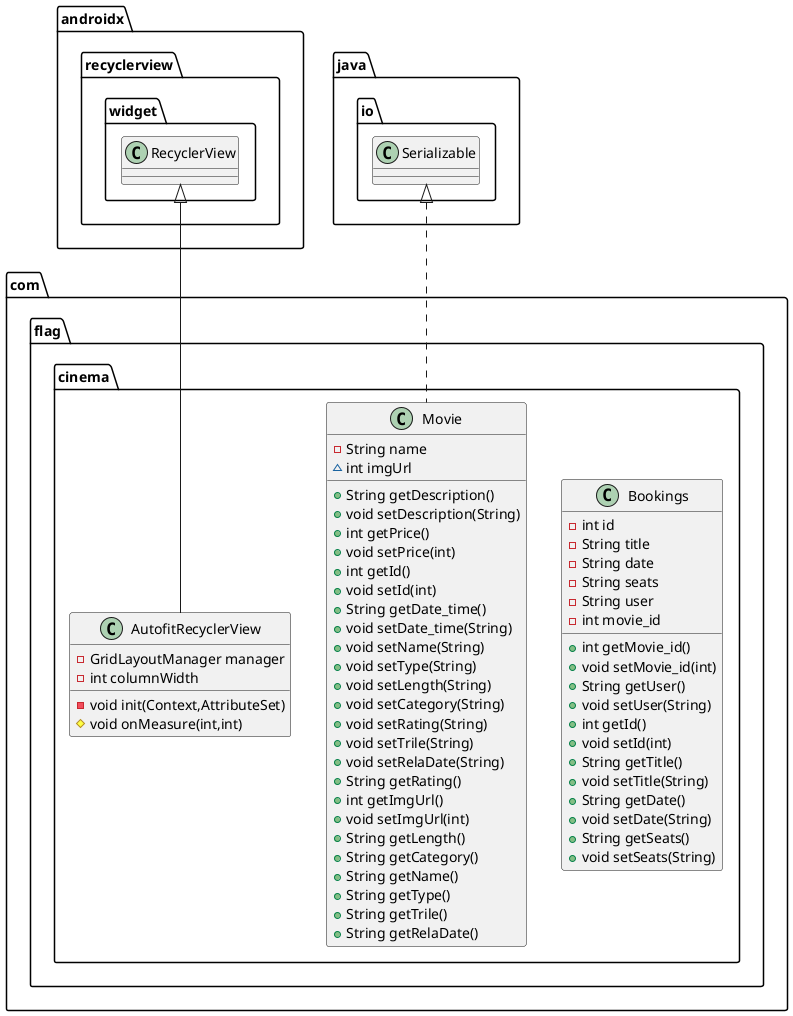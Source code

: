 @startuml
class com.flag.cinema.Bookings {
- int id
- String title
- String date
- String seats
- String user
- int movie_id
+ int getMovie_id()
+ void setMovie_id(int)
+ String getUser()
+ void setUser(String)
+ int getId()
+ void setId(int)
+ String getTitle()
+ void setTitle(String)
+ String getDate()
+ void setDate(String)
+ String getSeats()
+ void setSeats(String)
}
class com.flag.cinema.AutofitRecyclerView {
- GridLayoutManager manager
- int columnWidth
- void init(Context,AttributeSet)
# void onMeasure(int,int)
}
class com.flag.cinema.Movie {
- String name
~ int imgUrl
+ String getDescription()
+ void setDescription(String)
+ int getPrice()
+ void setPrice(int)
+ int getId()
+ void setId(int)
+ String getDate_time()
+ void setDate_time(String)
+ void setName(String)
+ void setType(String)
+ void setLength(String)
+ void setCategory(String)
+ void setRating(String)
+ void setTrile(String)
+ void setRelaDate(String)
+ String getRating()
+ int getImgUrl()
+ void setImgUrl(int)
+ String getLength()
+ String getCategory()
+ String getName()
+ String getType()
+ String getTrile()
+ String getRelaDate()
}


androidx.recyclerview.widget.RecyclerView <|-- com.flag.cinema.AutofitRecyclerView
java.io.Serializable <|.. com.flag.cinema.Movie
@enduml